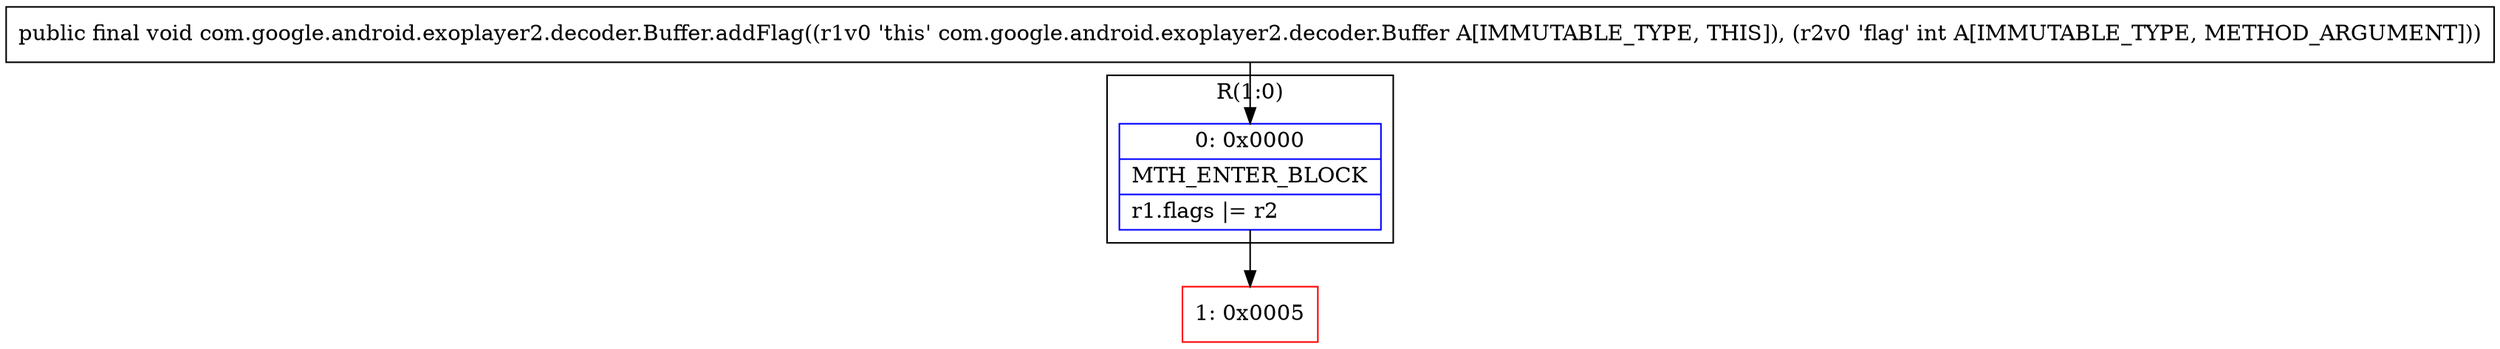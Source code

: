 digraph "CFG forcom.google.android.exoplayer2.decoder.Buffer.addFlag(I)V" {
subgraph cluster_Region_289014799 {
label = "R(1:0)";
node [shape=record,color=blue];
Node_0 [shape=record,label="{0\:\ 0x0000|MTH_ENTER_BLOCK\l|r1.flags \|= r2\l}"];
}
Node_1 [shape=record,color=red,label="{1\:\ 0x0005}"];
MethodNode[shape=record,label="{public final void com.google.android.exoplayer2.decoder.Buffer.addFlag((r1v0 'this' com.google.android.exoplayer2.decoder.Buffer A[IMMUTABLE_TYPE, THIS]), (r2v0 'flag' int A[IMMUTABLE_TYPE, METHOD_ARGUMENT])) }"];
MethodNode -> Node_0;
Node_0 -> Node_1;
}

